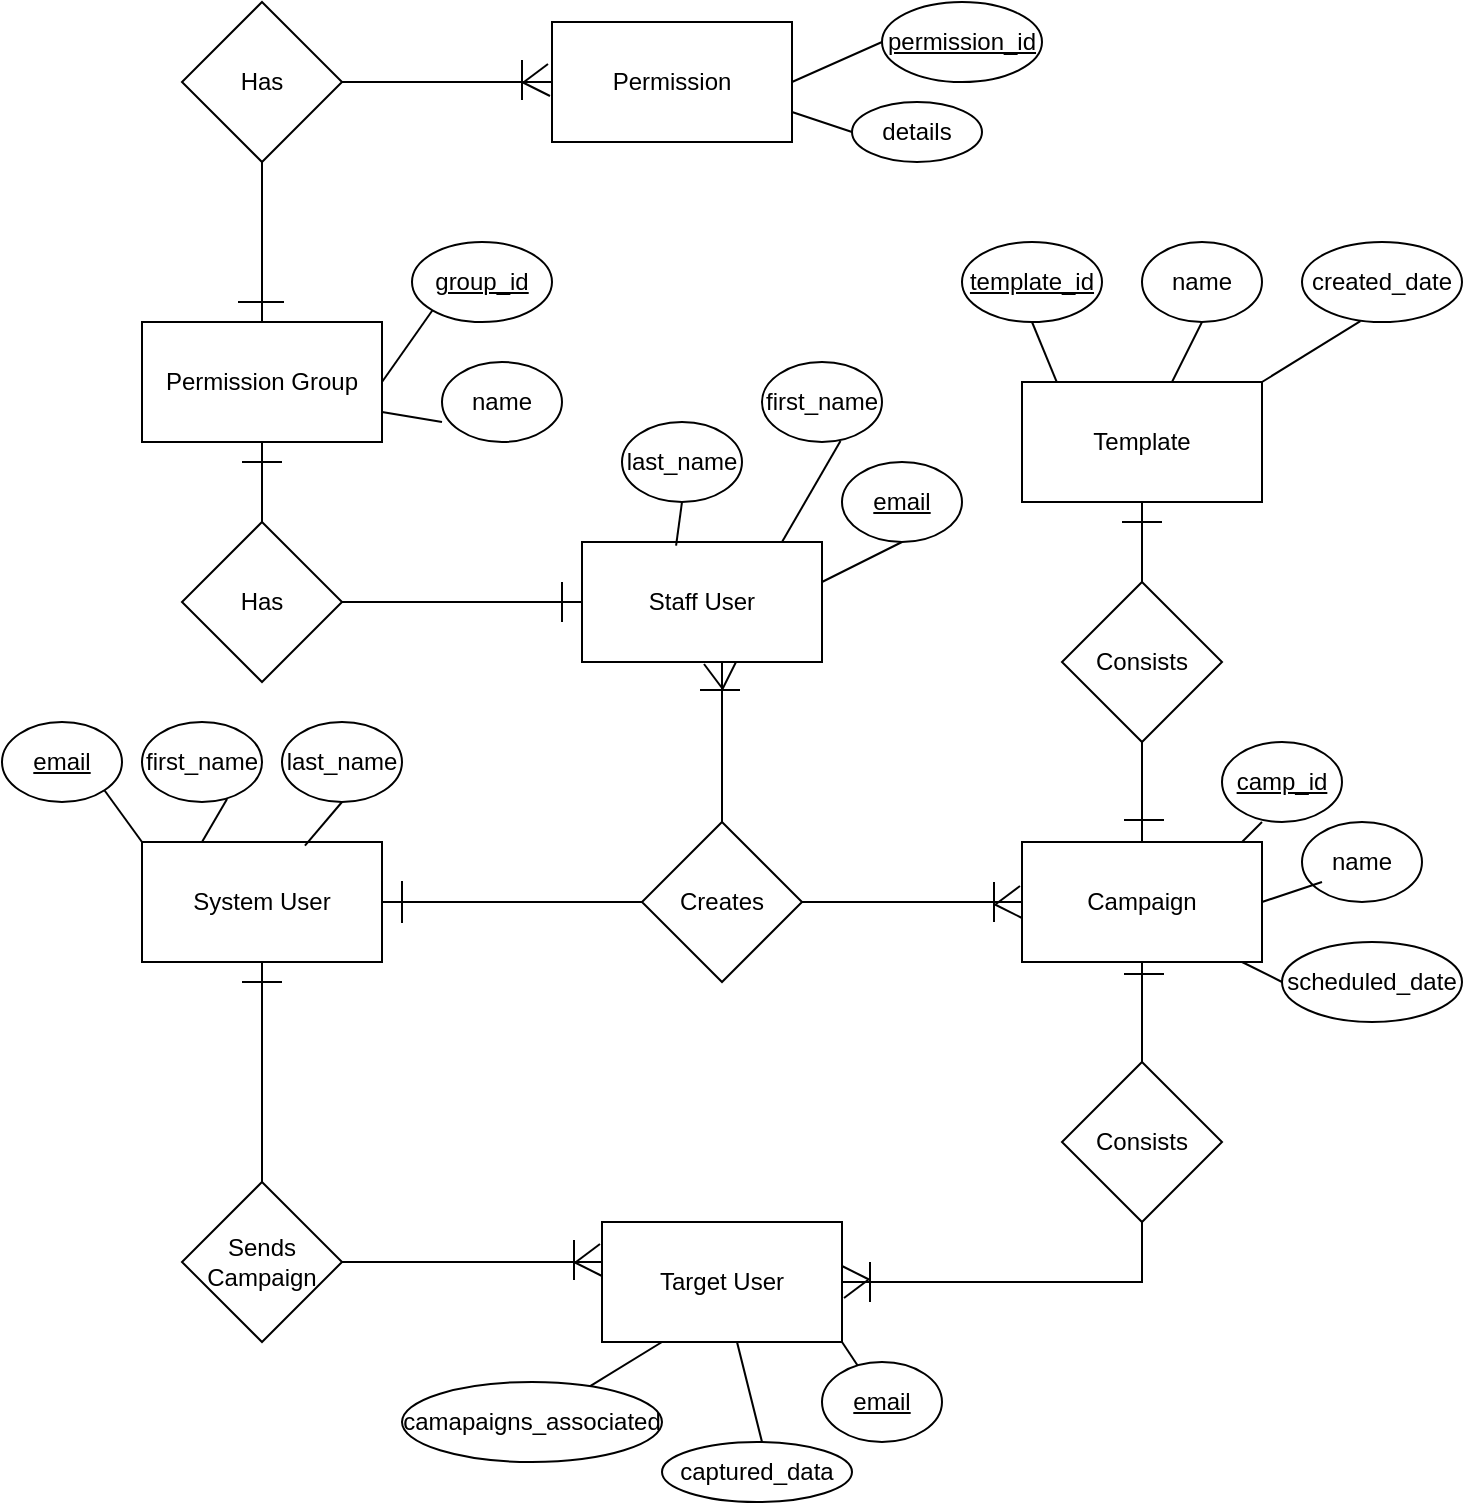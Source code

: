 <mxfile version="15.5.8" type="github">
  <diagram id="NGX1FlPJLheHo26R9paN" name="Page-1">
    <mxGraphModel dx="1210" dy="532" grid="1" gridSize="10" guides="1" tooltips="1" connect="1" arrows="1" fold="1" page="1" pageScale="1" pageWidth="850" pageHeight="1100" math="0" shadow="0">
      <root>
        <mxCell id="0" />
        <mxCell id="1" parent="0" />
        <mxCell id="qRUA-35eMvhNHT7bo69Z-205" value="" style="group" vertex="1" connectable="0" parent="1">
          <mxGeometry x="60" y="240" width="730" height="750" as="geometry" />
        </mxCell>
        <mxCell id="qRUA-35eMvhNHT7bo69Z-181" value="" style="group" vertex="1" connectable="0" parent="qRUA-35eMvhNHT7bo69Z-205">
          <mxGeometry width="730" height="750" as="geometry" />
        </mxCell>
        <mxCell id="qRUA-35eMvhNHT7bo69Z-42" value="&lt;span&gt;&lt;u&gt;email&lt;/u&gt;&lt;/span&gt;" style="ellipse;whiteSpace=wrap;html=1;fontStyle=0;container=0;" vertex="1" parent="qRUA-35eMvhNHT7bo69Z-181">
          <mxGeometry y="360" width="60" height="40" as="geometry" />
        </mxCell>
        <mxCell id="qRUA-35eMvhNHT7bo69Z-45" value="" style="endArrow=none;html=1;rounded=0;entryX=1;entryY=1;entryDx=0;entryDy=0;exitX=0;exitY=0;exitDx=0;exitDy=0;fontStyle=0" edge="1" parent="qRUA-35eMvhNHT7bo69Z-181" source="qRUA-35eMvhNHT7bo69Z-11" target="qRUA-35eMvhNHT7bo69Z-42">
          <mxGeometry width="50" height="50" as="geometry">
            <mxPoint x="30" y="440" as="sourcePoint" />
            <mxPoint x="80" y="390" as="targetPoint" />
          </mxGeometry>
        </mxCell>
        <mxCell id="qRUA-35eMvhNHT7bo69Z-48" value="&lt;span&gt;&lt;u&gt;camp_id&lt;/u&gt;&lt;/span&gt;" style="ellipse;whiteSpace=wrap;html=1;fontStyle=0;container=0;" vertex="1" parent="qRUA-35eMvhNHT7bo69Z-181">
          <mxGeometry x="610" y="370" width="60" height="40" as="geometry" />
        </mxCell>
        <mxCell id="qRUA-35eMvhNHT7bo69Z-49" value="name" style="ellipse;whiteSpace=wrap;html=1;fontStyle=0;container=0;" vertex="1" parent="qRUA-35eMvhNHT7bo69Z-181">
          <mxGeometry x="650" y="410" width="60" height="40" as="geometry" />
        </mxCell>
        <mxCell id="qRUA-35eMvhNHT7bo69Z-51" value="scheduled_date" style="ellipse;whiteSpace=wrap;html=1;fontStyle=0;container=0;" vertex="1" parent="qRUA-35eMvhNHT7bo69Z-181">
          <mxGeometry x="640" y="470" width="90" height="40" as="geometry" />
        </mxCell>
        <mxCell id="qRUA-35eMvhNHT7bo69Z-52" value="&lt;span&gt;&lt;u&gt;email&lt;/u&gt;&lt;/span&gt;" style="ellipse;whiteSpace=wrap;html=1;fontStyle=0;container=0;" vertex="1" parent="qRUA-35eMvhNHT7bo69Z-181">
          <mxGeometry x="410" y="680" width="60" height="40" as="geometry" />
        </mxCell>
        <mxCell id="qRUA-35eMvhNHT7bo69Z-59" value="" style="endArrow=none;html=1;rounded=0;fontStyle=0" edge="1" parent="qRUA-35eMvhNHT7bo69Z-181">
          <mxGeometry width="50" height="50" as="geometry">
            <mxPoint x="620" y="420" as="sourcePoint" />
            <mxPoint x="630" y="410" as="targetPoint" />
          </mxGeometry>
        </mxCell>
        <mxCell id="qRUA-35eMvhNHT7bo69Z-60" value="" style="endArrow=none;html=1;rounded=0;fontStyle=0" edge="1" parent="qRUA-35eMvhNHT7bo69Z-181">
          <mxGeometry width="50" height="50" as="geometry">
            <mxPoint x="630" y="450" as="sourcePoint" />
            <mxPoint x="660" y="440" as="targetPoint" />
          </mxGeometry>
        </mxCell>
        <mxCell id="qRUA-35eMvhNHT7bo69Z-65" value="created_date" style="ellipse;whiteSpace=wrap;html=1;fontStyle=0;container=0;" vertex="1" parent="qRUA-35eMvhNHT7bo69Z-181">
          <mxGeometry x="650" y="120" width="80" height="40" as="geometry" />
        </mxCell>
        <mxCell id="qRUA-35eMvhNHT7bo69Z-68" value="" style="endArrow=none;html=1;rounded=0;entryX=0.365;entryY=0.989;entryDx=0;entryDy=0;entryPerimeter=0;fontStyle=0" edge="1" parent="qRUA-35eMvhNHT7bo69Z-181" target="qRUA-35eMvhNHT7bo69Z-65">
          <mxGeometry width="50" height="50" as="geometry">
            <mxPoint x="630" y="190" as="sourcePoint" />
            <mxPoint x="710" y="160" as="targetPoint" />
          </mxGeometry>
        </mxCell>
        <mxCell id="qRUA-35eMvhNHT7bo69Z-33" value="Permission" style="rounded=0;whiteSpace=wrap;html=1;fontStyle=0;container=0;" vertex="1" parent="qRUA-35eMvhNHT7bo69Z-181">
          <mxGeometry x="275" y="10" width="120" height="60" as="geometry" />
        </mxCell>
        <mxCell id="qRUA-35eMvhNHT7bo69Z-34" value="Has" style="rhombus;whiteSpace=wrap;html=1;fontStyle=0;container=0;" vertex="1" parent="qRUA-35eMvhNHT7bo69Z-181">
          <mxGeometry x="90" width="80" height="80" as="geometry" />
        </mxCell>
        <mxCell id="qRUA-35eMvhNHT7bo69Z-35" value="" style="endArrow=none;html=1;rounded=0;exitX=0.5;exitY=0;exitDx=0;exitDy=0;fontStyle=0" edge="1" parent="qRUA-35eMvhNHT7bo69Z-181" source="qRUA-35eMvhNHT7bo69Z-32" target="qRUA-35eMvhNHT7bo69Z-34">
          <mxGeometry x="70" width="50" height="50" as="geometry">
            <mxPoint x="120" y="140" as="sourcePoint" />
            <mxPoint x="170" y="90" as="targetPoint" />
          </mxGeometry>
        </mxCell>
        <mxCell id="qRUA-35eMvhNHT7bo69Z-40" value="" style="endArrow=none;html=1;rounded=0;exitX=1;exitY=0.5;exitDx=0;exitDy=0;fontStyle=0" edge="1" parent="qRUA-35eMvhNHT7bo69Z-181" source="qRUA-35eMvhNHT7bo69Z-34" target="qRUA-35eMvhNHT7bo69Z-33">
          <mxGeometry x="70" width="50" height="50" as="geometry">
            <mxPoint x="310" y="180" as="sourcePoint" />
            <mxPoint x="360" y="130" as="targetPoint" />
          </mxGeometry>
        </mxCell>
        <mxCell id="qRUA-35eMvhNHT7bo69Z-63" value="&lt;span&gt;&lt;u&gt;template_id&lt;/u&gt;&lt;/span&gt;" style="ellipse;whiteSpace=wrap;html=1;fontStyle=0;container=0;" vertex="1" parent="qRUA-35eMvhNHT7bo69Z-181">
          <mxGeometry x="480" y="120" width="70" height="40" as="geometry" />
        </mxCell>
        <mxCell id="qRUA-35eMvhNHT7bo69Z-64" value="name" style="ellipse;whiteSpace=wrap;html=1;fontStyle=0;container=0;" vertex="1" parent="qRUA-35eMvhNHT7bo69Z-181">
          <mxGeometry x="570" y="120" width="60" height="40" as="geometry" />
        </mxCell>
        <mxCell id="qRUA-35eMvhNHT7bo69Z-66" value="" style="endArrow=none;html=1;rounded=0;entryX=0.5;entryY=1;entryDx=0;entryDy=0;exitX=0.151;exitY=0.03;exitDx=0;exitDy=0;exitPerimeter=0;fontStyle=0" edge="1" parent="qRUA-35eMvhNHT7bo69Z-181" source="qRUA-35eMvhNHT7bo69Z-14" target="qRUA-35eMvhNHT7bo69Z-63">
          <mxGeometry x="70" width="50" height="50" as="geometry">
            <mxPoint x="460" y="220" as="sourcePoint" />
            <mxPoint x="510" y="170" as="targetPoint" />
          </mxGeometry>
        </mxCell>
        <mxCell id="qRUA-35eMvhNHT7bo69Z-67" value="" style="endArrow=none;html=1;rounded=0;entryX=0.5;entryY=1;entryDx=0;entryDy=0;fontStyle=0" edge="1" parent="qRUA-35eMvhNHT7bo69Z-181" source="qRUA-35eMvhNHT7bo69Z-14" target="qRUA-35eMvhNHT7bo69Z-64">
          <mxGeometry x="70" width="50" height="50" as="geometry">
            <mxPoint x="620" y="260" as="sourcePoint" />
            <mxPoint x="670" y="210" as="targetPoint" />
          </mxGeometry>
        </mxCell>
        <mxCell id="qRUA-35eMvhNHT7bo69Z-70" value="&lt;span&gt;&lt;u&gt;permission_id&lt;/u&gt;&lt;/span&gt;" style="ellipse;whiteSpace=wrap;html=1;fontStyle=0;container=0;" vertex="1" parent="qRUA-35eMvhNHT7bo69Z-181">
          <mxGeometry x="440" width="80" height="40" as="geometry" />
        </mxCell>
        <mxCell id="qRUA-35eMvhNHT7bo69Z-71" value="details" style="ellipse;whiteSpace=wrap;html=1;fontStyle=0;container=0;" vertex="1" parent="qRUA-35eMvhNHT7bo69Z-181">
          <mxGeometry x="425" y="50" width="65" height="30" as="geometry" />
        </mxCell>
        <mxCell id="qRUA-35eMvhNHT7bo69Z-72" value="" style="endArrow=none;html=1;rounded=0;exitX=1;exitY=0.5;exitDx=0;exitDy=0;entryX=0;entryY=0.5;entryDx=0;entryDy=0;fontStyle=0" edge="1" parent="qRUA-35eMvhNHT7bo69Z-181" source="qRUA-35eMvhNHT7bo69Z-33" target="qRUA-35eMvhNHT7bo69Z-70">
          <mxGeometry x="70" width="50" height="50" as="geometry">
            <mxPoint x="380" y="80" as="sourcePoint" />
            <mxPoint x="430" y="30" as="targetPoint" />
          </mxGeometry>
        </mxCell>
        <mxCell id="qRUA-35eMvhNHT7bo69Z-73" value="" style="endArrow=none;html=1;rounded=0;exitX=1;exitY=0.75;exitDx=0;exitDy=0;entryX=0;entryY=0.5;entryDx=0;entryDy=0;fontStyle=0" edge="1" parent="qRUA-35eMvhNHT7bo69Z-181" source="qRUA-35eMvhNHT7bo69Z-33" target="qRUA-35eMvhNHT7bo69Z-71">
          <mxGeometry x="70" width="50" height="50" as="geometry">
            <mxPoint x="380" y="140" as="sourcePoint" />
            <mxPoint x="430" y="90" as="targetPoint" />
          </mxGeometry>
        </mxCell>
        <mxCell id="qRUA-35eMvhNHT7bo69Z-78" value="&lt;span&gt;&lt;u&gt;group_id&lt;/u&gt;&lt;/span&gt;" style="ellipse;whiteSpace=wrap;html=1;fontStyle=0;container=0;" vertex="1" parent="qRUA-35eMvhNHT7bo69Z-181">
          <mxGeometry x="205" y="120" width="70" height="40" as="geometry" />
        </mxCell>
        <mxCell id="qRUA-35eMvhNHT7bo69Z-82" value="" style="endArrow=none;html=1;rounded=0;entryX=0;entryY=1;entryDx=0;entryDy=0;exitX=1;exitY=0.5;exitDx=0;exitDy=0;fontStyle=0" edge="1" parent="qRUA-35eMvhNHT7bo69Z-181" source="qRUA-35eMvhNHT7bo69Z-32" target="qRUA-35eMvhNHT7bo69Z-78">
          <mxGeometry x="70" width="50" height="50" as="geometry">
            <mxPoint x="190" y="210" as="sourcePoint" />
            <mxPoint x="240" y="160" as="targetPoint" />
          </mxGeometry>
        </mxCell>
        <mxCell id="qRUA-35eMvhNHT7bo69Z-11" value="System User" style="rounded=0;whiteSpace=wrap;html=1;fontStyle=0;container=0;" vertex="1" parent="qRUA-35eMvhNHT7bo69Z-181">
          <mxGeometry x="70" y="420" width="120" height="60" as="geometry" />
        </mxCell>
        <mxCell id="qRUA-35eMvhNHT7bo69Z-12" value="Creates" style="rhombus;whiteSpace=wrap;html=1;fontStyle=0;container=0;" vertex="1" parent="qRUA-35eMvhNHT7bo69Z-181">
          <mxGeometry x="320" y="410" width="80" height="80" as="geometry" />
        </mxCell>
        <mxCell id="qRUA-35eMvhNHT7bo69Z-13" value="Campaign" style="rounded=0;whiteSpace=wrap;html=1;fontStyle=0;container=0;" vertex="1" parent="qRUA-35eMvhNHT7bo69Z-181">
          <mxGeometry x="510" y="420" width="120" height="60" as="geometry" />
        </mxCell>
        <mxCell id="qRUA-35eMvhNHT7bo69Z-14" value="Template" style="rounded=0;whiteSpace=wrap;html=1;fontStyle=0;container=0;" vertex="1" parent="qRUA-35eMvhNHT7bo69Z-181">
          <mxGeometry x="510" y="190" width="120" height="60" as="geometry" />
        </mxCell>
        <mxCell id="qRUA-35eMvhNHT7bo69Z-15" value="Consists" style="rhombus;whiteSpace=wrap;html=1;fontStyle=0;container=0;" vertex="1" parent="qRUA-35eMvhNHT7bo69Z-181">
          <mxGeometry x="530" y="290" width="80" height="80" as="geometry" />
        </mxCell>
        <mxCell id="qRUA-35eMvhNHT7bo69Z-16" value="Consists" style="rhombus;whiteSpace=wrap;html=1;fontStyle=0;container=0;" vertex="1" parent="qRUA-35eMvhNHT7bo69Z-181">
          <mxGeometry x="530" y="530" width="80" height="80" as="geometry" />
        </mxCell>
        <mxCell id="qRUA-35eMvhNHT7bo69Z-17" value="Target User" style="rounded=0;whiteSpace=wrap;html=1;fontStyle=0;container=0;" vertex="1" parent="qRUA-35eMvhNHT7bo69Z-181">
          <mxGeometry x="300" y="610" width="120" height="60" as="geometry" />
        </mxCell>
        <mxCell id="qRUA-35eMvhNHT7bo69Z-18" value="Sends Campaign" style="rhombus;whiteSpace=wrap;html=1;fontStyle=0;container=0;" vertex="1" parent="qRUA-35eMvhNHT7bo69Z-181">
          <mxGeometry x="90" y="590" width="80" height="80" as="geometry" />
        </mxCell>
        <mxCell id="qRUA-35eMvhNHT7bo69Z-20" value="Staff User" style="rounded=0;whiteSpace=wrap;html=1;fontStyle=0;container=0;" vertex="1" parent="qRUA-35eMvhNHT7bo69Z-181">
          <mxGeometry x="290" y="270" width="120" height="60" as="geometry" />
        </mxCell>
        <mxCell id="qRUA-35eMvhNHT7bo69Z-23" value="" style="endArrow=none;html=1;rounded=0;exitX=1;exitY=0.5;exitDx=0;exitDy=0;fontStyle=0" edge="1" parent="qRUA-35eMvhNHT7bo69Z-181" source="qRUA-35eMvhNHT7bo69Z-11">
          <mxGeometry x="70" y="160" width="50" height="50" as="geometry">
            <mxPoint x="220" y="490" as="sourcePoint" />
            <mxPoint x="320" y="450" as="targetPoint" />
          </mxGeometry>
        </mxCell>
        <mxCell id="qRUA-35eMvhNHT7bo69Z-24" value="" style="endArrow=none;html=1;rounded=0;entryX=0;entryY=0.5;entryDx=0;entryDy=0;fontStyle=0" edge="1" parent="qRUA-35eMvhNHT7bo69Z-181" target="qRUA-35eMvhNHT7bo69Z-13">
          <mxGeometry x="70" y="160" width="50" height="50" as="geometry">
            <mxPoint x="400" y="450" as="sourcePoint" />
            <mxPoint x="500" y="440" as="targetPoint" />
          </mxGeometry>
        </mxCell>
        <mxCell id="qRUA-35eMvhNHT7bo69Z-25" value="" style="endArrow=none;html=1;rounded=0;entryX=0.5;entryY=1;entryDx=0;entryDy=0;exitX=0.5;exitY=0;exitDx=0;exitDy=0;fontStyle=0" edge="1" parent="qRUA-35eMvhNHT7bo69Z-181" source="qRUA-35eMvhNHT7bo69Z-13" target="qRUA-35eMvhNHT7bo69Z-15">
          <mxGeometry x="70" y="160" width="50" height="50" as="geometry">
            <mxPoint x="580" y="420" as="sourcePoint" />
            <mxPoint x="630" y="370" as="targetPoint" />
          </mxGeometry>
        </mxCell>
        <mxCell id="qRUA-35eMvhNHT7bo69Z-26" value="" style="endArrow=none;html=1;rounded=0;entryX=0.5;entryY=1;entryDx=0;entryDy=0;fontStyle=0" edge="1" parent="qRUA-35eMvhNHT7bo69Z-181" target="qRUA-35eMvhNHT7bo69Z-13">
          <mxGeometry x="70" y="160" width="50" height="50" as="geometry">
            <mxPoint x="570" y="530" as="sourcePoint" />
            <mxPoint x="650" y="490" as="targetPoint" />
          </mxGeometry>
        </mxCell>
        <mxCell id="qRUA-35eMvhNHT7bo69Z-27" value="" style="endArrow=none;html=1;rounded=0;exitX=1;exitY=0.5;exitDx=0;exitDy=0;entryX=0.5;entryY=1;entryDx=0;entryDy=0;fontStyle=0" edge="1" parent="qRUA-35eMvhNHT7bo69Z-181" source="qRUA-35eMvhNHT7bo69Z-17" target="qRUA-35eMvhNHT7bo69Z-16">
          <mxGeometry x="70" y="160" width="50" height="50" as="geometry">
            <mxPoint x="560" y="660" as="sourcePoint" />
            <mxPoint x="610" y="610" as="targetPoint" />
            <Array as="points">
              <mxPoint x="570" y="640" />
            </Array>
          </mxGeometry>
        </mxCell>
        <mxCell id="qRUA-35eMvhNHT7bo69Z-28" value="" style="endArrow=none;html=1;rounded=0;fontStyle=0" edge="1" parent="qRUA-35eMvhNHT7bo69Z-181">
          <mxGeometry x="70" y="160" width="50" height="50" as="geometry">
            <mxPoint x="360" y="410" as="sourcePoint" />
            <mxPoint x="360" y="330" as="targetPoint" />
          </mxGeometry>
        </mxCell>
        <mxCell id="qRUA-35eMvhNHT7bo69Z-29" value="" style="endArrow=none;html=1;rounded=0;entryX=0.5;entryY=1;entryDx=0;entryDy=0;fontStyle=0" edge="1" parent="qRUA-35eMvhNHT7bo69Z-181" source="qRUA-35eMvhNHT7bo69Z-15" target="qRUA-35eMvhNHT7bo69Z-14">
          <mxGeometry x="70" y="160" width="50" height="50" as="geometry">
            <mxPoint x="650" y="390" as="sourcePoint" />
            <mxPoint x="700" y="340" as="targetPoint" />
          </mxGeometry>
        </mxCell>
        <mxCell id="qRUA-35eMvhNHT7bo69Z-31" value="Has" style="rhombus;whiteSpace=wrap;html=1;fontStyle=0;container=0;" vertex="1" parent="qRUA-35eMvhNHT7bo69Z-181">
          <mxGeometry x="90" y="260" width="80" height="80" as="geometry" />
        </mxCell>
        <mxCell id="qRUA-35eMvhNHT7bo69Z-32" value="Permission Group" style="rounded=0;whiteSpace=wrap;html=1;fontStyle=0;container=0;" vertex="1" parent="qRUA-35eMvhNHT7bo69Z-181">
          <mxGeometry x="70" y="160" width="120" height="60" as="geometry" />
        </mxCell>
        <mxCell id="qRUA-35eMvhNHT7bo69Z-36" value="" style="endArrow=none;html=1;rounded=0;exitX=0.5;exitY=1;exitDx=0;exitDy=0;fontStyle=0" edge="1" parent="qRUA-35eMvhNHT7bo69Z-181" source="qRUA-35eMvhNHT7bo69Z-32" target="qRUA-35eMvhNHT7bo69Z-31">
          <mxGeometry x="70" y="160" width="50" height="50" as="geometry">
            <mxPoint x="-40" y="-130.711" as="sourcePoint" />
            <mxPoint x="280" y="559.289" as="targetPoint" />
          </mxGeometry>
        </mxCell>
        <mxCell id="qRUA-35eMvhNHT7bo69Z-37" value="" style="endArrow=none;html=1;rounded=0;fontStyle=0" edge="1" parent="qRUA-35eMvhNHT7bo69Z-181">
          <mxGeometry x="70" y="160" width="50" height="50" as="geometry">
            <mxPoint x="170" y="300" as="sourcePoint" />
            <mxPoint x="290" y="300" as="targetPoint" />
          </mxGeometry>
        </mxCell>
        <mxCell id="qRUA-35eMvhNHT7bo69Z-38" value="" style="endArrow=none;html=1;rounded=0;entryX=0.5;entryY=1;entryDx=0;entryDy=0;exitX=0.5;exitY=0;exitDx=0;exitDy=0;exitPerimeter=0;fontStyle=0" edge="1" parent="qRUA-35eMvhNHT7bo69Z-181" source="qRUA-35eMvhNHT7bo69Z-18" target="qRUA-35eMvhNHT7bo69Z-11">
          <mxGeometry x="70" y="160" width="50" height="50" as="geometry">
            <mxPoint x="150" y="580" as="sourcePoint" />
            <mxPoint x="250" y="510" as="targetPoint" />
          </mxGeometry>
        </mxCell>
        <mxCell id="qRUA-35eMvhNHT7bo69Z-39" value="" style="endArrow=none;html=1;rounded=0;fontStyle=0" edge="1" parent="qRUA-35eMvhNHT7bo69Z-181">
          <mxGeometry x="70" y="160" width="50" height="50" as="geometry">
            <mxPoint x="170" y="630" as="sourcePoint" />
            <mxPoint x="300" y="630" as="targetPoint" />
          </mxGeometry>
        </mxCell>
        <mxCell id="qRUA-35eMvhNHT7bo69Z-43" value="first_name" style="ellipse;whiteSpace=wrap;html=1;fontStyle=0;container=0;" vertex="1" parent="qRUA-35eMvhNHT7bo69Z-181">
          <mxGeometry x="70" y="360" width="60" height="40" as="geometry" />
        </mxCell>
        <mxCell id="qRUA-35eMvhNHT7bo69Z-44" value="last_name" style="ellipse;whiteSpace=wrap;html=1;fontStyle=0;container=0;" vertex="1" parent="qRUA-35eMvhNHT7bo69Z-181">
          <mxGeometry x="140" y="360" width="60" height="40" as="geometry" />
        </mxCell>
        <mxCell id="qRUA-35eMvhNHT7bo69Z-46" value="" style="endArrow=none;html=1;rounded=0;entryX=0.709;entryY=0.961;entryDx=0;entryDy=0;entryPerimeter=0;exitX=0.25;exitY=0;exitDx=0;exitDy=0;fontStyle=0" edge="1" parent="qRUA-35eMvhNHT7bo69Z-181" source="qRUA-35eMvhNHT7bo69Z-11" target="qRUA-35eMvhNHT7bo69Z-43">
          <mxGeometry x="70" y="160" width="50" height="50" as="geometry">
            <mxPoint x="80" y="450" as="sourcePoint" />
            <mxPoint x="130" y="400" as="targetPoint" />
          </mxGeometry>
        </mxCell>
        <mxCell id="qRUA-35eMvhNHT7bo69Z-47" value="" style="endArrow=none;html=1;rounded=0;exitX=0.679;exitY=0.03;exitDx=0;exitDy=0;exitPerimeter=0;fontStyle=0" edge="1" parent="qRUA-35eMvhNHT7bo69Z-181" source="qRUA-35eMvhNHT7bo69Z-11">
          <mxGeometry x="70" y="160" width="50" height="50" as="geometry">
            <mxPoint x="150" y="440" as="sourcePoint" />
            <mxPoint x="170" y="400" as="targetPoint" />
          </mxGeometry>
        </mxCell>
        <mxCell id="qRUA-35eMvhNHT7bo69Z-55" value="camapaigns_associated" style="ellipse;whiteSpace=wrap;html=1;fontStyle=0;container=0;" vertex="1" parent="qRUA-35eMvhNHT7bo69Z-181">
          <mxGeometry x="200" y="690" width="130" height="40" as="geometry" />
        </mxCell>
        <mxCell id="qRUA-35eMvhNHT7bo69Z-54" value="captured_data" style="ellipse;whiteSpace=wrap;html=1;fontStyle=0;container=0;" vertex="1" parent="qRUA-35eMvhNHT7bo69Z-181">
          <mxGeometry x="330" y="720" width="95" height="30" as="geometry" />
        </mxCell>
        <mxCell id="qRUA-35eMvhNHT7bo69Z-56" value="" style="endArrow=none;html=1;rounded=0;fontStyle=0" edge="1" parent="qRUA-35eMvhNHT7bo69Z-181" target="qRUA-35eMvhNHT7bo69Z-17">
          <mxGeometry x="70" y="160" width="50" height="50" as="geometry">
            <mxPoint x="380" y="720" as="sourcePoint" />
            <mxPoint x="390" y="660" as="targetPoint" />
          </mxGeometry>
        </mxCell>
        <mxCell id="qRUA-35eMvhNHT7bo69Z-57" value="" style="endArrow=none;html=1;rounded=0;entryX=0.25;entryY=1;entryDx=0;entryDy=0;fontStyle=0" edge="1" parent="qRUA-35eMvhNHT7bo69Z-181" source="qRUA-35eMvhNHT7bo69Z-55" target="qRUA-35eMvhNHT7bo69Z-17">
          <mxGeometry x="70" y="160" width="50" height="50" as="geometry">
            <mxPoint x="290" y="730" as="sourcePoint" />
            <mxPoint x="340" y="680" as="targetPoint" />
          </mxGeometry>
        </mxCell>
        <mxCell id="qRUA-35eMvhNHT7bo69Z-58" value="" style="endArrow=none;html=1;rounded=0;fontStyle=0" edge="1" parent="qRUA-35eMvhNHT7bo69Z-181" source="qRUA-35eMvhNHT7bo69Z-52">
          <mxGeometry x="70" y="160" width="50" height="50" as="geometry">
            <mxPoint x="470" y="720" as="sourcePoint" />
            <mxPoint x="420" y="670" as="targetPoint" />
          </mxGeometry>
        </mxCell>
        <mxCell id="qRUA-35eMvhNHT7bo69Z-61" value="" style="endArrow=none;html=1;rounded=0;exitX=0.917;exitY=1;exitDx=0;exitDy=0;exitPerimeter=0;fontStyle=0" edge="1" parent="qRUA-35eMvhNHT7bo69Z-181" source="qRUA-35eMvhNHT7bo69Z-13">
          <mxGeometry x="70" y="160" width="50" height="50" as="geometry">
            <mxPoint x="600" y="540" as="sourcePoint" />
            <mxPoint x="640" y="490" as="targetPoint" />
          </mxGeometry>
        </mxCell>
        <mxCell id="qRUA-35eMvhNHT7bo69Z-75" value="&lt;span&gt;&lt;u&gt;email&lt;/u&gt;&lt;/span&gt;" style="ellipse;whiteSpace=wrap;html=1;fontStyle=0;container=0;" vertex="1" parent="qRUA-35eMvhNHT7bo69Z-181">
          <mxGeometry x="420" y="230" width="60" height="40" as="geometry" />
        </mxCell>
        <mxCell id="qRUA-35eMvhNHT7bo69Z-76" value="first_name" style="ellipse;whiteSpace=wrap;html=1;fontStyle=0;container=0;" vertex="1" parent="qRUA-35eMvhNHT7bo69Z-181">
          <mxGeometry x="380" y="180" width="60" height="40" as="geometry" />
        </mxCell>
        <mxCell id="qRUA-35eMvhNHT7bo69Z-77" value="last_name" style="ellipse;whiteSpace=wrap;html=1;fontStyle=0;container=0;" vertex="1" parent="qRUA-35eMvhNHT7bo69Z-181">
          <mxGeometry x="310" y="210" width="60" height="40" as="geometry" />
        </mxCell>
        <mxCell id="qRUA-35eMvhNHT7bo69Z-81" value="name" style="ellipse;whiteSpace=wrap;html=1;fontStyle=0;container=0;" vertex="1" parent="qRUA-35eMvhNHT7bo69Z-181">
          <mxGeometry x="220" y="180" width="60" height="40" as="geometry" />
        </mxCell>
        <mxCell id="qRUA-35eMvhNHT7bo69Z-83" value="" style="endArrow=none;html=1;rounded=0;entryX=0;entryY=0.75;entryDx=0;entryDy=0;entryPerimeter=0;exitX=1;exitY=0.75;exitDx=0;exitDy=0;fontStyle=0" edge="1" parent="qRUA-35eMvhNHT7bo69Z-181" source="qRUA-35eMvhNHT7bo69Z-32" target="qRUA-35eMvhNHT7bo69Z-81">
          <mxGeometry x="70" y="160" width="50" height="50" as="geometry">
            <mxPoint x="180" y="280" as="sourcePoint" />
            <mxPoint x="230" y="230" as="targetPoint" />
          </mxGeometry>
        </mxCell>
        <mxCell id="qRUA-35eMvhNHT7bo69Z-84" value="" style="endArrow=none;html=1;rounded=0;entryX=0.654;entryY=0.989;entryDx=0;entryDy=0;entryPerimeter=0;fontStyle=0" edge="1" parent="qRUA-35eMvhNHT7bo69Z-181" target="qRUA-35eMvhNHT7bo69Z-76">
          <mxGeometry x="70" y="160" width="50" height="50" as="geometry">
            <mxPoint x="390" y="270" as="sourcePoint" />
            <mxPoint x="450" y="210" as="targetPoint" />
          </mxGeometry>
        </mxCell>
        <mxCell id="qRUA-35eMvhNHT7bo69Z-85" value="" style="endArrow=none;html=1;rounded=0;entryX=0.5;entryY=1;entryDx=0;entryDy=0;exitX=0.392;exitY=0.03;exitDx=0;exitDy=0;exitPerimeter=0;fontStyle=0" edge="1" parent="qRUA-35eMvhNHT7bo69Z-181" source="qRUA-35eMvhNHT7bo69Z-20" target="qRUA-35eMvhNHT7bo69Z-77">
          <mxGeometry x="70" y="160" width="50" height="50" as="geometry">
            <mxPoint x="310" y="300" as="sourcePoint" />
            <mxPoint x="360" y="250" as="targetPoint" />
          </mxGeometry>
        </mxCell>
        <mxCell id="qRUA-35eMvhNHT7bo69Z-86" value="" style="endArrow=none;html=1;rounded=0;entryX=0.5;entryY=1;entryDx=0;entryDy=0;fontStyle=0" edge="1" parent="qRUA-35eMvhNHT7bo69Z-181" target="qRUA-35eMvhNHT7bo69Z-75">
          <mxGeometry x="70" y="160" width="50" height="50" as="geometry">
            <mxPoint x="410" y="290" as="sourcePoint" />
            <mxPoint x="480" y="270" as="targetPoint" />
          </mxGeometry>
        </mxCell>
        <mxCell id="qRUA-35eMvhNHT7bo69Z-88" value="" style="shape=partialRectangle;whiteSpace=wrap;html=1;right=0;top=0;bottom=0;fillColor=none;routingCenterX=-0.5;fontStyle=0;container=0;" vertex="1" parent="qRUA-35eMvhNHT7bo69Z-181">
          <mxGeometry x="200" y="440" width="50" height="20" as="geometry" />
        </mxCell>
        <mxCell id="qRUA-35eMvhNHT7bo69Z-176" value="" style="group" vertex="1" connectable="0" parent="qRUA-35eMvhNHT7bo69Z-181">
          <mxGeometry x="349" y="330" width="20" height="14" as="geometry" />
        </mxCell>
        <mxCell id="qRUA-35eMvhNHT7bo69Z-152" value="" style="endArrow=none;html=1;rounded=0;fontStyle=0" edge="1" parent="qRUA-35eMvhNHT7bo69Z-176">
          <mxGeometry x="-11" y="-6" width="50" height="50" as="geometry">
            <mxPoint x="11" y="14" as="sourcePoint" />
            <mxPoint x="18" as="targetPoint" />
          </mxGeometry>
        </mxCell>
        <mxCell id="qRUA-35eMvhNHT7bo69Z-159" value="" style="endArrow=none;html=1;rounded=0;fontStyle=0" edge="1" parent="qRUA-35eMvhNHT7bo69Z-176">
          <mxGeometry x="-11" y="-6" width="50" height="50" as="geometry">
            <mxPoint x="2" y="1" as="sourcePoint" />
            <mxPoint x="11" y="13" as="targetPoint" />
          </mxGeometry>
        </mxCell>
        <mxCell id="qRUA-35eMvhNHT7bo69Z-162" value="" style="endArrow=none;html=1;rounded=0;fontStyle=0" edge="1" parent="qRUA-35eMvhNHT7bo69Z-176">
          <mxGeometry x="-10" y="-6" width="50" height="50" as="geometry">
            <mxPoint y="14" as="sourcePoint" />
            <mxPoint x="20" y="14" as="targetPoint" />
          </mxGeometry>
        </mxCell>
        <mxCell id="qRUA-35eMvhNHT7bo69Z-177" value="" style="group;rotation=-90;" vertex="1" connectable="0" parent="qRUA-35eMvhNHT7bo69Z-181">
          <mxGeometry x="417" y="633" width="20" height="14" as="geometry" />
        </mxCell>
        <mxCell id="qRUA-35eMvhNHT7bo69Z-178" value="" style="endArrow=none;html=1;rounded=0;fontStyle=0" edge="1" parent="qRUA-35eMvhNHT7bo69Z-177">
          <mxGeometry x="-3" y="-22" width="50" height="50" as="geometry">
            <mxPoint x="17" y="6" as="sourcePoint" />
            <mxPoint x="3" y="-1" as="targetPoint" />
          </mxGeometry>
        </mxCell>
        <mxCell id="qRUA-35eMvhNHT7bo69Z-179" value="" style="endArrow=none;html=1;rounded=0;fontStyle=0" edge="1" parent="qRUA-35eMvhNHT7bo69Z-177">
          <mxGeometry x="-3" y="-22" width="50" height="50" as="geometry">
            <mxPoint x="4" y="15" as="sourcePoint" />
            <mxPoint x="16" y="6" as="targetPoint" />
          </mxGeometry>
        </mxCell>
        <mxCell id="qRUA-35eMvhNHT7bo69Z-180" value="" style="endArrow=none;html=1;rounded=0;fontStyle=0" edge="1" parent="qRUA-35eMvhNHT7bo69Z-177">
          <mxGeometry x="-3" y="-23" width="50" height="50" as="geometry">
            <mxPoint x="17" y="17" as="sourcePoint" />
            <mxPoint x="17" y="-3" as="targetPoint" />
          </mxGeometry>
        </mxCell>
        <mxCell id="qRUA-35eMvhNHT7bo69Z-182" value="" style="group;rotation=90;" vertex="1" connectable="0" parent="qRUA-35eMvhNHT7bo69Z-181">
          <mxGeometry x="493" y="443" width="20" height="14" as="geometry" />
        </mxCell>
        <mxCell id="qRUA-35eMvhNHT7bo69Z-183" value="" style="endArrow=none;html=1;rounded=0;fontStyle=0" edge="1" parent="qRUA-35eMvhNHT7bo69Z-182">
          <mxGeometry x="-27" y="-14" width="50" height="50" as="geometry">
            <mxPoint x="3" y="8" as="sourcePoint" />
            <mxPoint x="17" y="15" as="targetPoint" />
          </mxGeometry>
        </mxCell>
        <mxCell id="qRUA-35eMvhNHT7bo69Z-184" value="" style="endArrow=none;html=1;rounded=0;fontStyle=0" edge="1" parent="qRUA-35eMvhNHT7bo69Z-182">
          <mxGeometry x="-27" y="-14" width="50" height="50" as="geometry">
            <mxPoint x="16" y="-1" as="sourcePoint" />
            <mxPoint x="4" y="8" as="targetPoint" />
          </mxGeometry>
        </mxCell>
        <mxCell id="qRUA-35eMvhNHT7bo69Z-185" value="" style="endArrow=none;html=1;rounded=0;fontStyle=0" edge="1" parent="qRUA-35eMvhNHT7bo69Z-182">
          <mxGeometry x="-27" y="-13" width="50" height="50" as="geometry">
            <mxPoint x="3" y="-3" as="sourcePoint" />
            <mxPoint x="3" y="17" as="targetPoint" />
          </mxGeometry>
        </mxCell>
        <mxCell id="qRUA-35eMvhNHT7bo69Z-186" value="" style="endArrow=none;html=1;rounded=0;" edge="1" parent="qRUA-35eMvhNHT7bo69Z-181">
          <mxGeometry width="50" height="50" relative="1" as="geometry">
            <mxPoint x="560" y="260" as="sourcePoint" />
            <mxPoint x="580" y="260" as="targetPoint" />
          </mxGeometry>
        </mxCell>
        <mxCell id="qRUA-35eMvhNHT7bo69Z-193" value="" style="endArrow=none;html=1;rounded=0;" edge="1" parent="qRUA-35eMvhNHT7bo69Z-181">
          <mxGeometry width="50" height="50" relative="1" as="geometry">
            <mxPoint x="120" y="490" as="sourcePoint" />
            <mxPoint x="140" y="490" as="targetPoint" />
          </mxGeometry>
        </mxCell>
        <mxCell id="qRUA-35eMvhNHT7bo69Z-194" value="" style="endArrow=none;html=1;rounded=0;" edge="1" parent="qRUA-35eMvhNHT7bo69Z-181">
          <mxGeometry width="50" height="50" relative="1" as="geometry">
            <mxPoint x="280" y="310" as="sourcePoint" />
            <mxPoint x="280" y="290" as="targetPoint" />
          </mxGeometry>
        </mxCell>
        <mxCell id="qRUA-35eMvhNHT7bo69Z-195" value="" style="endArrow=none;html=1;rounded=0;" edge="1" parent="qRUA-35eMvhNHT7bo69Z-181">
          <mxGeometry width="50" height="50" relative="1" as="geometry">
            <mxPoint x="120" y="230" as="sourcePoint" />
            <mxPoint x="140" y="230" as="targetPoint" />
          </mxGeometry>
        </mxCell>
        <mxCell id="qRUA-35eMvhNHT7bo69Z-196" value="" style="endArrow=none;html=1;rounded=0;" edge="1" parent="qRUA-35eMvhNHT7bo69Z-181">
          <mxGeometry width="50" height="50" relative="1" as="geometry">
            <mxPoint x="118" y="150" as="sourcePoint" />
            <mxPoint x="141" y="150" as="targetPoint" />
          </mxGeometry>
        </mxCell>
        <mxCell id="qRUA-35eMvhNHT7bo69Z-201" value="" style="group;rotation=90;" vertex="1" connectable="0" parent="qRUA-35eMvhNHT7bo69Z-181">
          <mxGeometry x="257" y="32" width="20" height="14" as="geometry" />
        </mxCell>
        <mxCell id="qRUA-35eMvhNHT7bo69Z-202" value="" style="endArrow=none;html=1;rounded=0;fontStyle=0" edge="1" parent="qRUA-35eMvhNHT7bo69Z-201">
          <mxGeometry x="-27" y="-14" width="50" height="50" as="geometry">
            <mxPoint x="3" y="8" as="sourcePoint" />
            <mxPoint x="17" y="15" as="targetPoint" />
          </mxGeometry>
        </mxCell>
        <mxCell id="qRUA-35eMvhNHT7bo69Z-203" value="" style="endArrow=none;html=1;rounded=0;fontStyle=0" edge="1" parent="qRUA-35eMvhNHT7bo69Z-201">
          <mxGeometry x="-27" y="-14" width="50" height="50" as="geometry">
            <mxPoint x="16" y="-1" as="sourcePoint" />
            <mxPoint x="4" y="8" as="targetPoint" />
          </mxGeometry>
        </mxCell>
        <mxCell id="qRUA-35eMvhNHT7bo69Z-204" value="" style="endArrow=none;html=1;rounded=0;fontStyle=0" edge="1" parent="qRUA-35eMvhNHT7bo69Z-201">
          <mxGeometry x="-27" y="-13" width="50" height="50" as="geometry">
            <mxPoint x="3" y="-3" as="sourcePoint" />
            <mxPoint x="3" y="17" as="targetPoint" />
          </mxGeometry>
        </mxCell>
        <mxCell id="qRUA-35eMvhNHT7bo69Z-187" value="" style="endArrow=none;html=1;rounded=0;" edge="1" parent="qRUA-35eMvhNHT7bo69Z-205">
          <mxGeometry width="50" height="50" relative="1" as="geometry">
            <mxPoint x="561" y="409" as="sourcePoint" />
            <mxPoint x="581" y="409" as="targetPoint" />
          </mxGeometry>
        </mxCell>
        <mxCell id="qRUA-35eMvhNHT7bo69Z-188" value="" style="endArrow=none;html=1;rounded=0;" edge="1" parent="qRUA-35eMvhNHT7bo69Z-205">
          <mxGeometry width="50" height="50" relative="1" as="geometry">
            <mxPoint x="561" y="486" as="sourcePoint" />
            <mxPoint x="581" y="486" as="targetPoint" />
          </mxGeometry>
        </mxCell>
        <mxCell id="qRUA-35eMvhNHT7bo69Z-189" value="" style="group;rotation=90;" vertex="1" connectable="0" parent="qRUA-35eMvhNHT7bo69Z-205">
          <mxGeometry x="283" y="622" width="20" height="14" as="geometry" />
        </mxCell>
        <mxCell id="qRUA-35eMvhNHT7bo69Z-190" value="" style="endArrow=none;html=1;rounded=0;fontStyle=0" edge="1" parent="qRUA-35eMvhNHT7bo69Z-189">
          <mxGeometry x="-27" y="-14" width="50" height="50" as="geometry">
            <mxPoint x="3" y="8" as="sourcePoint" />
            <mxPoint x="17" y="15" as="targetPoint" />
          </mxGeometry>
        </mxCell>
        <mxCell id="qRUA-35eMvhNHT7bo69Z-191" value="" style="endArrow=none;html=1;rounded=0;fontStyle=0" edge="1" parent="qRUA-35eMvhNHT7bo69Z-189">
          <mxGeometry x="-27" y="-14" width="50" height="50" as="geometry">
            <mxPoint x="16" y="-1" as="sourcePoint" />
            <mxPoint x="4" y="8" as="targetPoint" />
          </mxGeometry>
        </mxCell>
        <mxCell id="qRUA-35eMvhNHT7bo69Z-192" value="" style="endArrow=none;html=1;rounded=0;fontStyle=0" edge="1" parent="qRUA-35eMvhNHT7bo69Z-189">
          <mxGeometry x="-27" y="-13" width="50" height="50" as="geometry">
            <mxPoint x="3" y="-3" as="sourcePoint" />
            <mxPoint x="3" y="17" as="targetPoint" />
          </mxGeometry>
        </mxCell>
      </root>
    </mxGraphModel>
  </diagram>
</mxfile>
